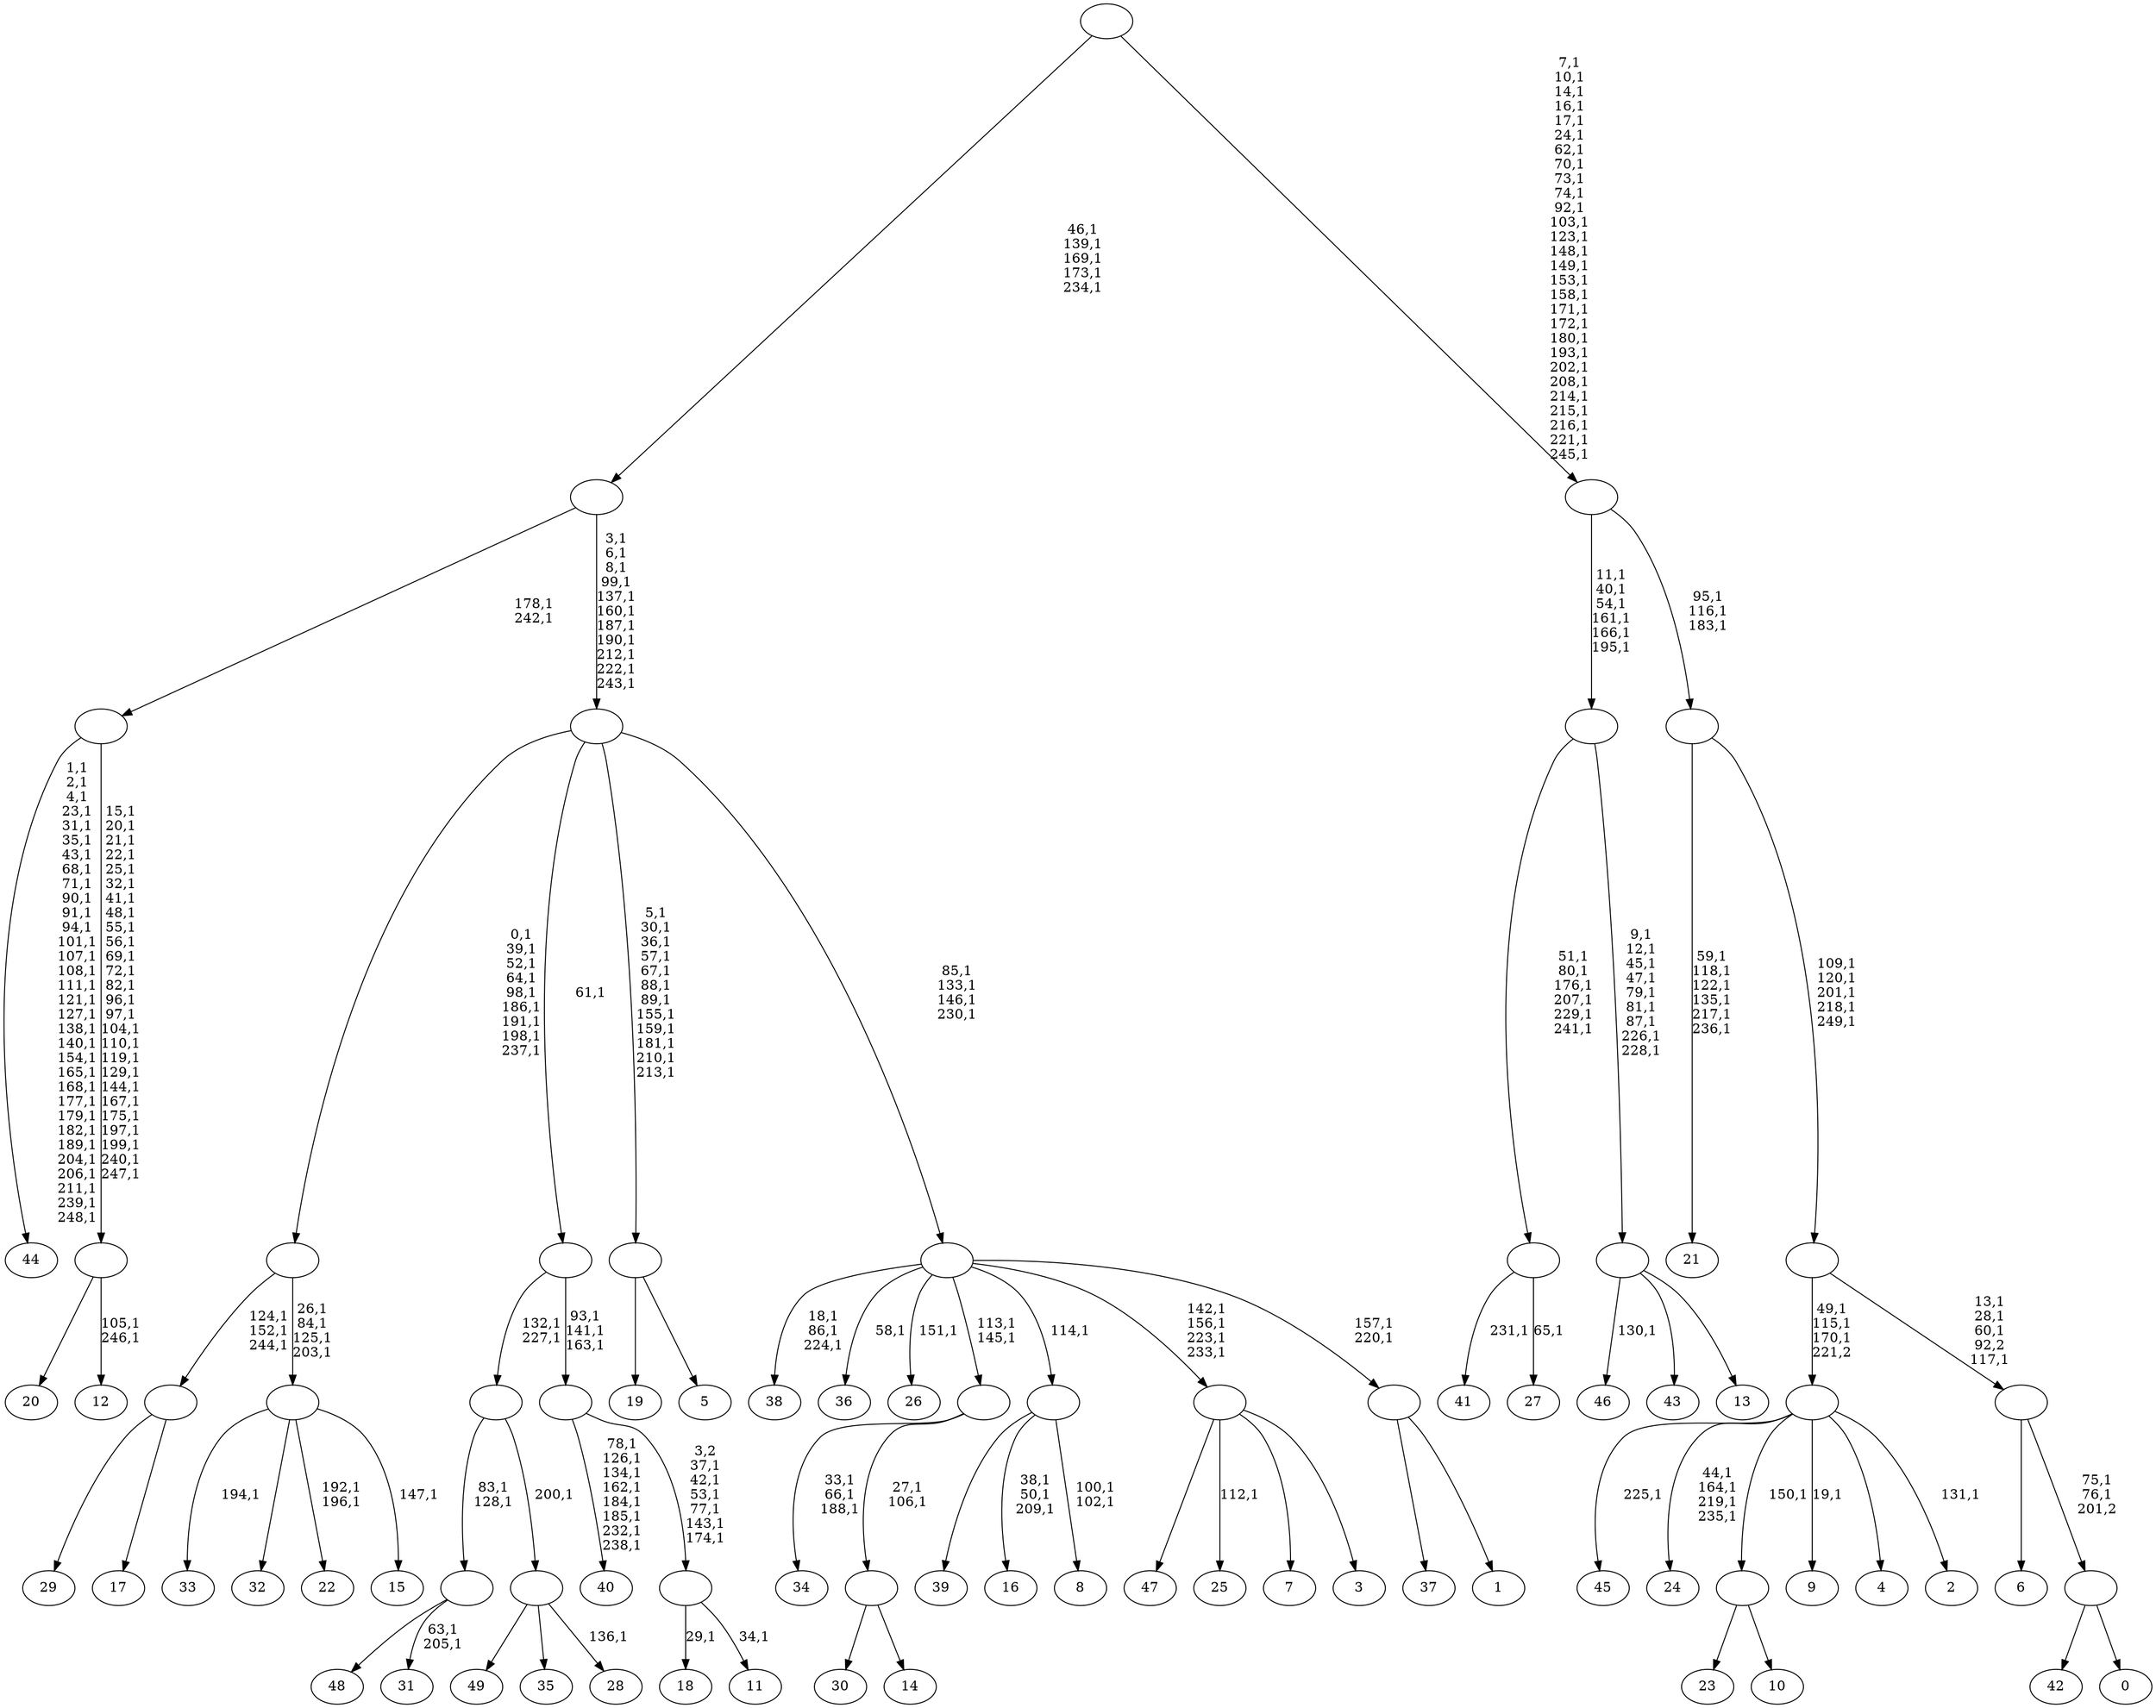 digraph T {
	300 [label="49"]
	299 [label="48"]
	298 [label="47"]
	297 [label="46"]
	295 [label="45"]
	293 [label="44"]
	260 [label="43"]
	259 [label="42"]
	258 [label="41"]
	256 [label="40"]
	247 [label="39"]
	246 [label="38"]
	242 [label="37"]
	241 [label="36"]
	239 [label="35"]
	238 [label="34"]
	234 [label="33"]
	232 [label="32"]
	231 [label="31"]
	228 [label=""]
	226 [label="30"]
	225 [label="29"]
	224 [label="28"]
	222 [label=""]
	221 [label=""]
	219 [label="27"]
	217 [label=""]
	211 [label="26"]
	209 [label="25"]
	207 [label="24"]
	202 [label="23"]
	201 [label="22"]
	198 [label="21"]
	191 [label="20"]
	190 [label="19"]
	189 [label="18"]
	187 [label="17"]
	186 [label=""]
	183 [label="16"]
	179 [label="15"]
	177 [label=""]
	173 [label=""]
	164 [label="14"]
	163 [label=""]
	161 [label=""]
	159 [label="13"]
	158 [label=""]
	149 [label=""]
	143 [label="12"]
	140 [label=""]
	114 [label=""]
	112 [label="11"]
	110 [label=""]
	104 [label=""]
	101 [label=""]
	100 [label="10"]
	99 [label=""]
	98 [label="9"]
	96 [label="8"]
	93 [label=""]
	92 [label="7"]
	91 [label="6"]
	90 [label="5"]
	89 [label=""]
	77 [label="4"]
	76 [label="3"]
	75 [label=""]
	71 [label="2"]
	69 [label=""]
	66 [label="1"]
	65 [label=""]
	63 [label=""]
	59 [label=""]
	48 [label=""]
	43 [label="0"]
	42 [label=""]
	40 [label=""]
	36 [label=""]
	31 [label=""]
	28 [label=""]
	0 [label=""]
	228 -> 231 [label="63,1\n205,1"]
	228 -> 299 [label=""]
	222 -> 224 [label="136,1"]
	222 -> 300 [label=""]
	222 -> 239 [label=""]
	221 -> 228 [label="83,1\n128,1"]
	221 -> 222 [label="200,1"]
	217 -> 219 [label="65,1"]
	217 -> 258 [label="231,1"]
	186 -> 225 [label=""]
	186 -> 187 [label=""]
	177 -> 179 [label="147,1"]
	177 -> 201 [label="192,1\n196,1"]
	177 -> 234 [label="194,1"]
	177 -> 232 [label=""]
	173 -> 177 [label="26,1\n84,1\n125,1\n203,1"]
	173 -> 186 [label="124,1\n152,1\n244,1"]
	163 -> 226 [label=""]
	163 -> 164 [label=""]
	161 -> 163 [label="27,1\n106,1"]
	161 -> 238 [label="33,1\n66,1\n188,1"]
	158 -> 297 [label="130,1"]
	158 -> 260 [label=""]
	158 -> 159 [label=""]
	149 -> 158 [label="9,1\n12,1\n45,1\n47,1\n79,1\n81,1\n87,1\n226,1\n228,1"]
	149 -> 217 [label="51,1\n80,1\n176,1\n207,1\n229,1\n241,1"]
	140 -> 143 [label="105,1\n246,1"]
	140 -> 191 [label=""]
	114 -> 140 [label="15,1\n20,1\n21,1\n22,1\n25,1\n32,1\n41,1\n48,1\n55,1\n56,1\n69,1\n72,1\n82,1\n96,1\n97,1\n104,1\n110,1\n119,1\n129,1\n144,1\n167,1\n175,1\n197,1\n199,1\n240,1\n247,1"]
	114 -> 293 [label="1,1\n2,1\n4,1\n23,1\n31,1\n35,1\n43,1\n68,1\n71,1\n90,1\n91,1\n94,1\n101,1\n107,1\n108,1\n111,1\n121,1\n127,1\n138,1\n140,1\n154,1\n165,1\n168,1\n177,1\n179,1\n182,1\n189,1\n204,1\n206,1\n211,1\n239,1\n248,1"]
	110 -> 112 [label="34,1"]
	110 -> 189 [label="29,1"]
	104 -> 110 [label="3,2\n37,1\n42,1\n53,1\n77,1\n143,1\n174,1"]
	104 -> 256 [label="78,1\n126,1\n134,1\n162,1\n184,1\n185,1\n232,1\n238,1"]
	101 -> 104 [label="93,1\n141,1\n163,1"]
	101 -> 221 [label="132,1\n227,1"]
	99 -> 202 [label=""]
	99 -> 100 [label=""]
	93 -> 96 [label="100,1\n102,1"]
	93 -> 183 [label="38,1\n50,1\n209,1"]
	93 -> 247 [label=""]
	89 -> 190 [label=""]
	89 -> 90 [label=""]
	75 -> 209 [label="112,1"]
	75 -> 298 [label=""]
	75 -> 92 [label=""]
	75 -> 76 [label=""]
	69 -> 71 [label="131,1"]
	69 -> 98 [label="19,1"]
	69 -> 207 [label="44,1\n164,1\n219,1\n235,1"]
	69 -> 295 [label="225,1"]
	69 -> 99 [label="150,1"]
	69 -> 77 [label=""]
	65 -> 242 [label=""]
	65 -> 66 [label=""]
	63 -> 65 [label="157,1\n220,1"]
	63 -> 75 [label="142,1\n156,1\n223,1\n233,1"]
	63 -> 161 [label="113,1\n145,1"]
	63 -> 211 [label="151,1"]
	63 -> 241 [label="58,1"]
	63 -> 246 [label="18,1\n86,1\n224,1"]
	63 -> 93 [label="114,1"]
	59 -> 63 [label="85,1\n133,1\n146,1\n230,1"]
	59 -> 89 [label="5,1\n30,1\n36,1\n57,1\n67,1\n88,1\n89,1\n155,1\n159,1\n181,1\n210,1\n213,1"]
	59 -> 173 [label="0,1\n39,1\n52,1\n64,1\n98,1\n186,1\n191,1\n198,1\n237,1"]
	59 -> 101 [label="61,1"]
	48 -> 59 [label="3,1\n6,1\n8,1\n99,1\n137,1\n160,1\n187,1\n190,1\n212,1\n222,1\n243,1"]
	48 -> 114 [label="178,1\n242,1"]
	42 -> 259 [label=""]
	42 -> 43 [label=""]
	40 -> 42 [label="75,1\n76,1\n201,2"]
	40 -> 91 [label=""]
	36 -> 40 [label="13,1\n28,1\n60,1\n92,2\n117,1"]
	36 -> 69 [label="49,1\n115,1\n170,1\n221,2"]
	31 -> 36 [label="109,1\n120,1\n201,1\n218,1\n249,1"]
	31 -> 198 [label="59,1\n118,1\n122,1\n135,1\n217,1\n236,1"]
	28 -> 31 [label="95,1\n116,1\n183,1"]
	28 -> 149 [label="11,1\n40,1\n54,1\n161,1\n166,1\n195,1"]
	0 -> 28 [label="7,1\n10,1\n14,1\n16,1\n17,1\n24,1\n62,1\n70,1\n73,1\n74,1\n92,1\n103,1\n123,1\n148,1\n149,1\n153,1\n158,1\n171,1\n172,1\n180,1\n193,1\n202,1\n208,1\n214,1\n215,1\n216,1\n221,1\n245,1"]
	0 -> 48 [label="46,1\n139,1\n169,1\n173,1\n234,1"]
}
